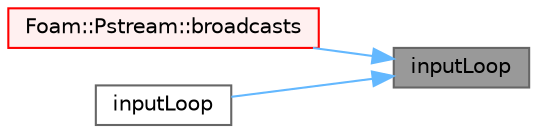 digraph "inputLoop"
{
 // LATEX_PDF_SIZE
  bgcolor="transparent";
  edge [fontname=Helvetica,fontsize=10,labelfontname=Helvetica,labelfontsize=10];
  node [fontname=Helvetica,fontsize=10,shape=box,height=0.2,width=0.4];
  rankdir="RL";
  Node1 [id="Node000001",label="inputLoop",height=0.2,width=0.4,color="gray40", fillcolor="grey60", style="filled", fontcolor="black",tooltip=" "];
  Node1 -> Node2 [id="edge1_Node000001_Node000002",dir="back",color="steelblue1",style="solid",tooltip=" "];
  Node2 [id="Node000002",label="Foam::Pstream::broadcasts",height=0.2,width=0.4,color="red", fillcolor="#FFF0F0", style="filled",URL="$classFoam_1_1Pstream.html#afa7a0d461e6372ade669201afce0e1c3",tooltip=" "];
  Node1 -> Node20 [id="edge2_Node000001_Node000020",dir="back",color="steelblue1",style="solid",tooltip=" "];
  Node20 [id="Node000020",label="inputLoop",height=0.2,width=0.4,color="grey40", fillcolor="white", style="filled",URL="$namespaceFoam_1_1Detail.html#a3b5e20c3bf4dfa1b8740a1baf0a60655",tooltip=" "];
}
